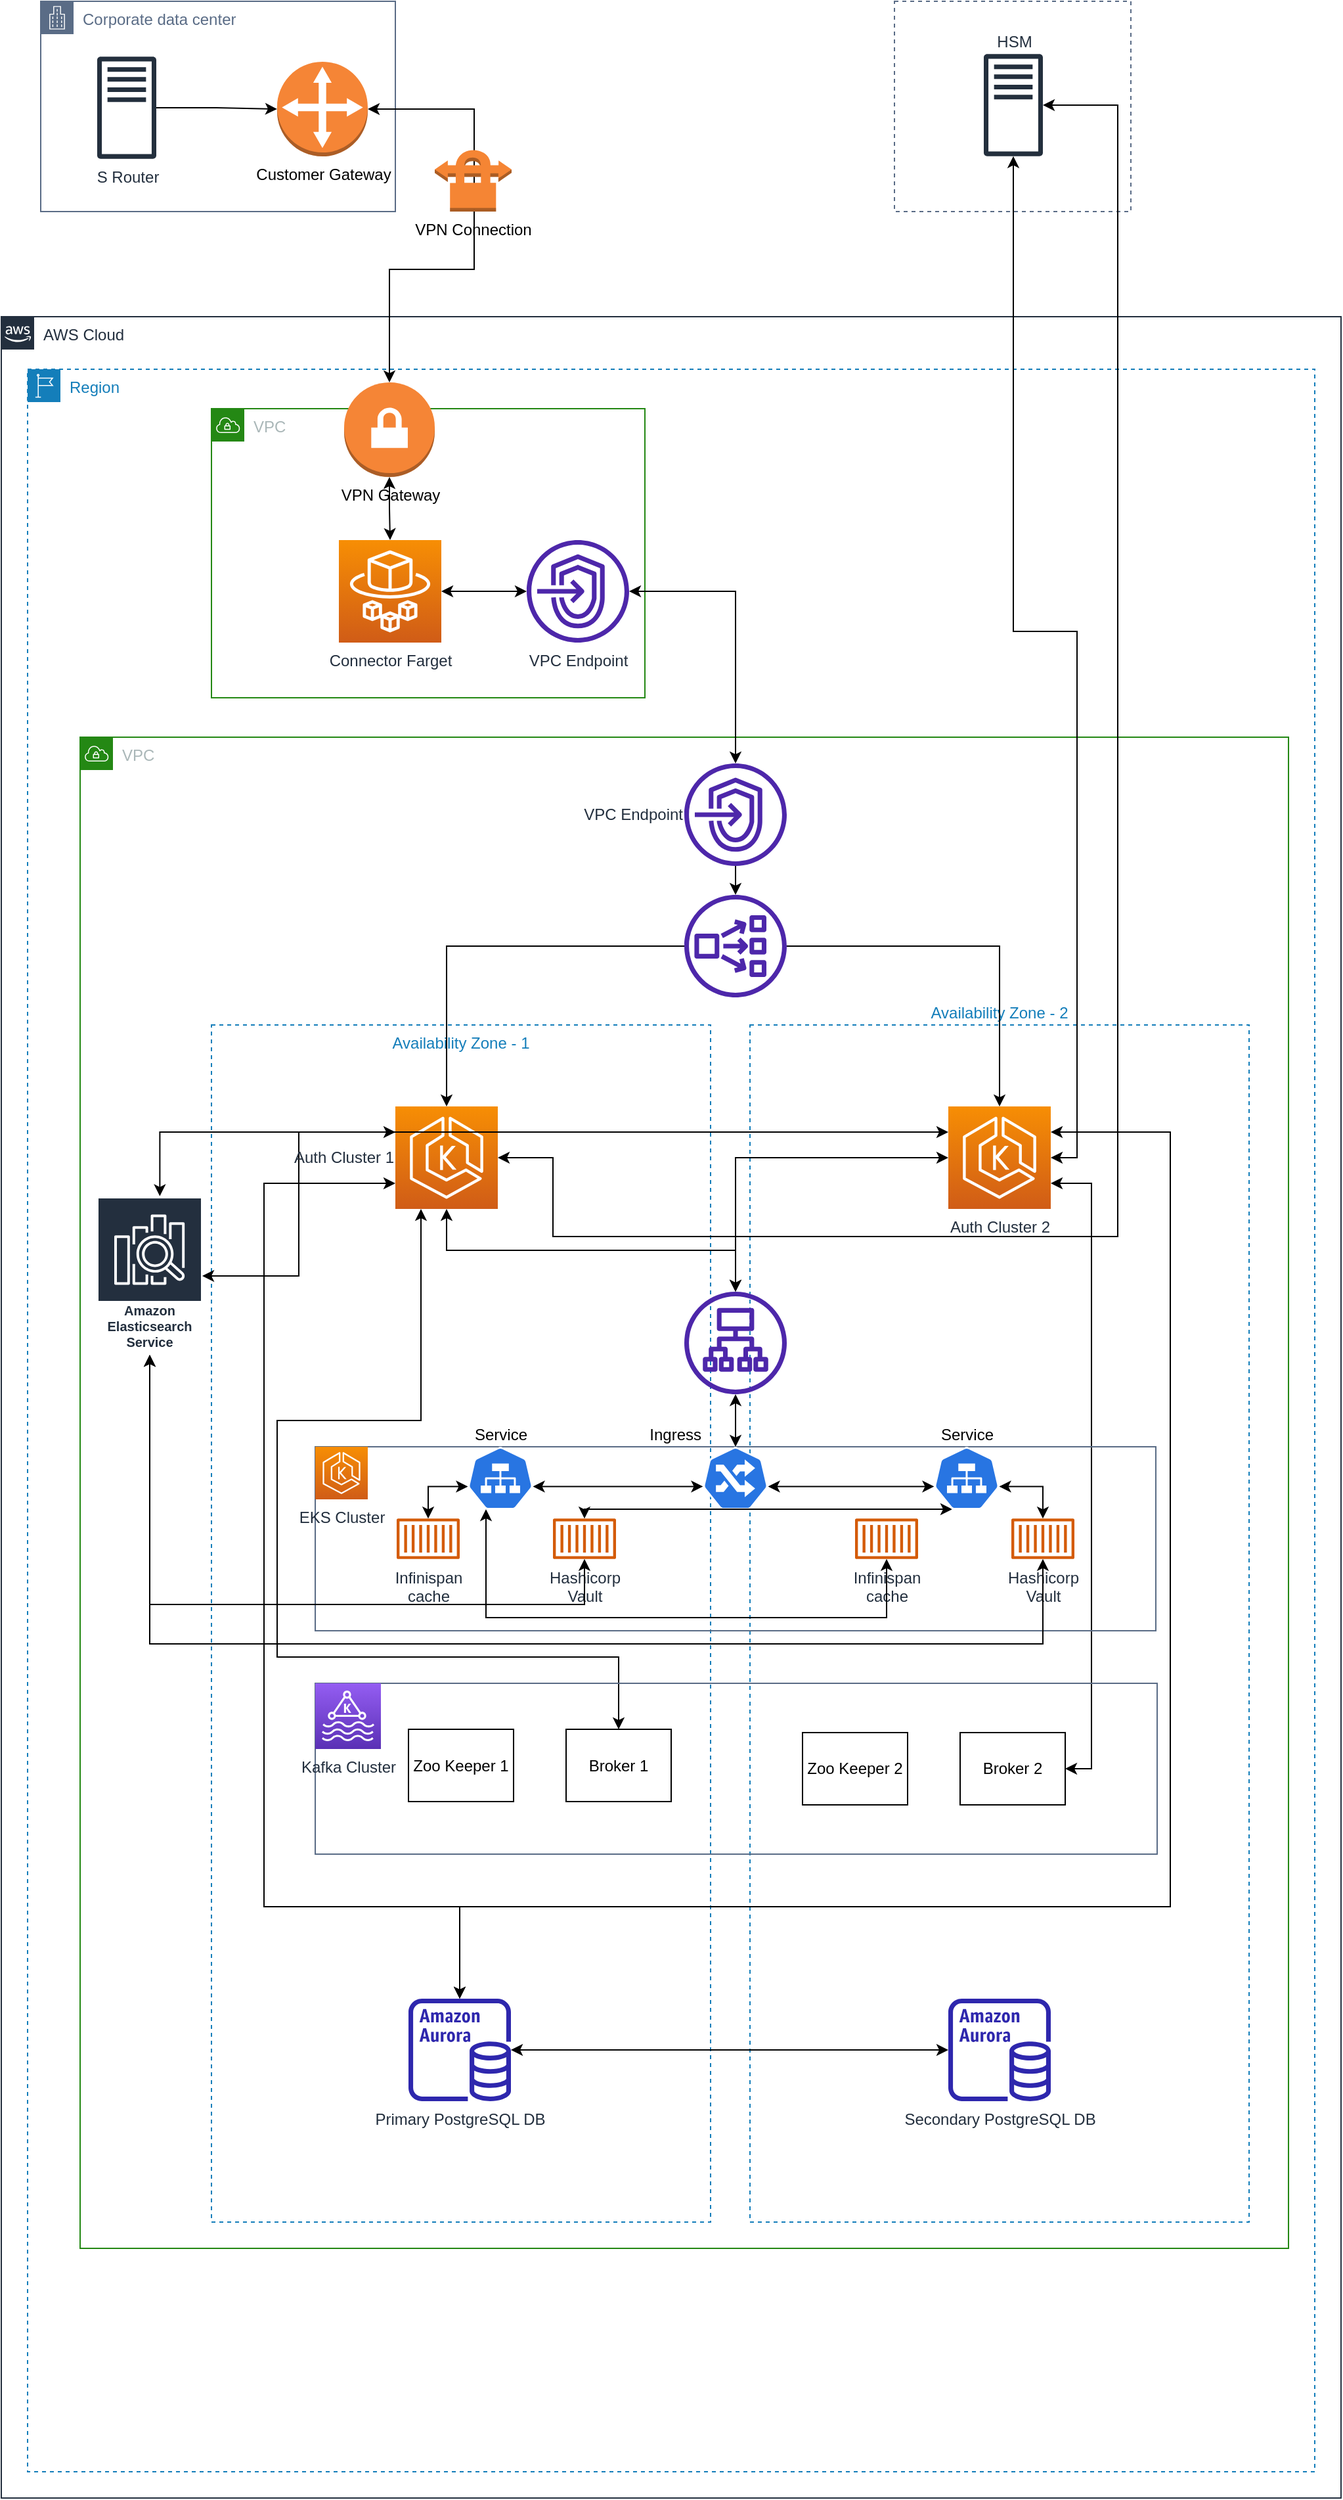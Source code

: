 <mxfile version="17.5.0" type="github">
  <diagram id="ZLm3gOEqDaADDMG7zsBQ" name="Page-1">
    <mxGraphModel dx="1093" dy="609" grid="1" gridSize="10" guides="1" tooltips="1" connect="1" arrows="1" fold="1" page="1" pageScale="1" pageWidth="850" pageHeight="1100" math="0" shadow="0">
      <root>
        <mxCell id="0" />
        <mxCell id="1" parent="0" />
        <mxCell id="sWBqQdJsFsiWwsDBz4wd-2" value="AWS Cloud" style="points=[[0,0],[0.25,0],[0.5,0],[0.75,0],[1,0],[1,0.25],[1,0.5],[1,0.75],[1,1],[0.75,1],[0.5,1],[0.25,1],[0,1],[0,0.75],[0,0.5],[0,0.25]];outlineConnect=0;gradientColor=none;html=1;whiteSpace=wrap;fontSize=12;fontStyle=0;container=1;pointerEvents=0;collapsible=0;recursiveResize=0;shape=mxgraph.aws4.group;grIcon=mxgraph.aws4.group_aws_cloud_alt;strokeColor=#232F3E;fillColor=none;verticalAlign=top;align=left;spacingLeft=30;fontColor=#232F3E;dashed=0;" parent="1" vertex="1">
          <mxGeometry x="20" y="280" width="1020" height="1660" as="geometry" />
        </mxCell>
        <mxCell id="sWBqQdJsFsiWwsDBz4wd-3" value="Region" style="points=[[0,0],[0.25,0],[0.5,0],[0.75,0],[1,0],[1,0.25],[1,0.5],[1,0.75],[1,1],[0.75,1],[0.5,1],[0.25,1],[0,1],[0,0.75],[0,0.5],[0,0.25]];outlineConnect=0;gradientColor=none;html=1;whiteSpace=wrap;fontSize=12;fontStyle=0;container=1;pointerEvents=0;collapsible=0;recursiveResize=0;shape=mxgraph.aws4.group;grIcon=mxgraph.aws4.group_region;strokeColor=#147EBA;fillColor=none;verticalAlign=top;align=left;spacingLeft=30;fontColor=#147EBA;dashed=1;" parent="sWBqQdJsFsiWwsDBz4wd-2" vertex="1">
          <mxGeometry x="20" y="40" width="980" height="1600" as="geometry" />
        </mxCell>
        <mxCell id="sWBqQdJsFsiWwsDBz4wd-5" value="VPC" style="points=[[0,0],[0.25,0],[0.5,0],[0.75,0],[1,0],[1,0.25],[1,0.5],[1,0.75],[1,1],[0.75,1],[0.5,1],[0.25,1],[0,1],[0,0.75],[0,0.5],[0,0.25]];outlineConnect=0;gradientColor=none;html=1;whiteSpace=wrap;fontSize=12;fontStyle=0;container=1;pointerEvents=0;collapsible=0;recursiveResize=0;shape=mxgraph.aws4.group;grIcon=mxgraph.aws4.group_vpc;strokeColor=#248814;fillColor=none;verticalAlign=top;align=left;spacingLeft=30;fontColor=#AAB7B8;dashed=0;" parent="sWBqQdJsFsiWwsDBz4wd-3" vertex="1">
          <mxGeometry x="140" y="30" width="330" height="220" as="geometry" />
        </mxCell>
        <mxCell id="sWBqQdJsFsiWwsDBz4wd-17" style="edgeStyle=orthogonalEdgeStyle;rounded=0;orthogonalLoop=1;jettySize=auto;html=1;startArrow=classic;startFill=1;" parent="sWBqQdJsFsiWwsDBz4wd-5" source="sWBqQdJsFsiWwsDBz4wd-14" target="sWBqQdJsFsiWwsDBz4wd-16" edge="1">
          <mxGeometry relative="1" as="geometry" />
        </mxCell>
        <mxCell id="sWBqQdJsFsiWwsDBz4wd-14" value="Connector Farget" style="sketch=0;points=[[0,0,0],[0.25,0,0],[0.5,0,0],[0.75,0,0],[1,0,0],[0,1,0],[0.25,1,0],[0.5,1,0],[0.75,1,0],[1,1,0],[0,0.25,0],[0,0.5,0],[0,0.75,0],[1,0.25,0],[1,0.5,0],[1,0.75,0]];outlineConnect=0;fontColor=#232F3E;gradientColor=#F78E04;gradientDirection=north;fillColor=#D05C17;strokeColor=#ffffff;dashed=0;verticalLabelPosition=bottom;verticalAlign=top;align=center;html=1;fontSize=12;fontStyle=0;aspect=fixed;shape=mxgraph.aws4.resourceIcon;resIcon=mxgraph.aws4.fargate;" parent="sWBqQdJsFsiWwsDBz4wd-5" vertex="1">
          <mxGeometry x="97" y="100" width="78" height="78" as="geometry" />
        </mxCell>
        <mxCell id="sWBqQdJsFsiWwsDBz4wd-16" value="VPC Endpoint" style="sketch=0;outlineConnect=0;fontColor=#232F3E;gradientColor=none;fillColor=#4D27AA;strokeColor=none;dashed=0;verticalLabelPosition=bottom;verticalAlign=top;align=center;html=1;fontSize=12;fontStyle=0;aspect=fixed;pointerEvents=1;shape=mxgraph.aws4.endpoints;" parent="sWBqQdJsFsiWwsDBz4wd-5" vertex="1">
          <mxGeometry x="240" y="100" width="78" height="78" as="geometry" />
        </mxCell>
        <mxCell id="sWBqQdJsFsiWwsDBz4wd-15" style="edgeStyle=orthogonalEdgeStyle;rounded=0;orthogonalLoop=1;jettySize=auto;html=1;startArrow=classic;startFill=1;" parent="sWBqQdJsFsiWwsDBz4wd-3" source="sWBqQdJsFsiWwsDBz4wd-10" target="sWBqQdJsFsiWwsDBz4wd-14" edge="1">
          <mxGeometry relative="1" as="geometry" />
        </mxCell>
        <mxCell id="sWBqQdJsFsiWwsDBz4wd-10" value="VPN Gateway" style="outlineConnect=0;dashed=0;verticalLabelPosition=bottom;verticalAlign=top;align=center;html=1;shape=mxgraph.aws3.vpn_gateway;fillColor=#F58536;gradientColor=none;" parent="sWBqQdJsFsiWwsDBz4wd-3" vertex="1">
          <mxGeometry x="241" y="10" width="69" height="72" as="geometry" />
        </mxCell>
        <mxCell id="sWBqQdJsFsiWwsDBz4wd-18" value="VPC" style="points=[[0,0],[0.25,0],[0.5,0],[0.75,0],[1,0],[1,0.25],[1,0.5],[1,0.75],[1,1],[0.75,1],[0.5,1],[0.25,1],[0,1],[0,0.75],[0,0.5],[0,0.25]];outlineConnect=0;gradientColor=none;html=1;whiteSpace=wrap;fontSize=12;fontStyle=0;container=1;pointerEvents=0;collapsible=0;recursiveResize=0;shape=mxgraph.aws4.group;grIcon=mxgraph.aws4.group_vpc;strokeColor=#248814;fillColor=none;verticalAlign=top;align=left;spacingLeft=30;fontColor=#AAB7B8;dashed=0;" parent="sWBqQdJsFsiWwsDBz4wd-3" vertex="1">
          <mxGeometry x="40" y="280" width="920" height="1150" as="geometry" />
        </mxCell>
        <mxCell id="WpvP-rq0O9A4-NwhxeJN-3" style="edgeStyle=orthogonalEdgeStyle;rounded=0;orthogonalLoop=1;jettySize=auto;html=1;" edge="1" parent="sWBqQdJsFsiWwsDBz4wd-18" source="sWBqQdJsFsiWwsDBz4wd-19" target="WpvP-rq0O9A4-NwhxeJN-2">
          <mxGeometry relative="1" as="geometry" />
        </mxCell>
        <mxCell id="sWBqQdJsFsiWwsDBz4wd-19" value="VPC Endpoint" style="sketch=0;outlineConnect=0;fontColor=#232F3E;gradientColor=none;fillColor=#4D27AA;strokeColor=none;dashed=0;verticalLabelPosition=middle;verticalAlign=middle;align=right;html=1;fontSize=12;fontStyle=0;aspect=fixed;pointerEvents=1;shape=mxgraph.aws4.endpoints;labelPosition=left;" parent="sWBqQdJsFsiWwsDBz4wd-18" vertex="1">
          <mxGeometry x="460" y="20" width="78" height="78" as="geometry" />
        </mxCell>
        <mxCell id="sWBqQdJsFsiWwsDBz4wd-21" value="Availability Zone - 1" style="fillColor=none;strokeColor=#147EBA;dashed=1;verticalAlign=top;fontStyle=0;fontColor=#147EBA;" parent="sWBqQdJsFsiWwsDBz4wd-18" vertex="1">
          <mxGeometry x="100" y="219" width="380" height="911" as="geometry" />
        </mxCell>
        <mxCell id="WpvP-rq0O9A4-NwhxeJN-25" style="edgeStyle=orthogonalEdgeStyle;rounded=0;orthogonalLoop=1;jettySize=auto;html=1;exitX=0.5;exitY=1;exitDx=0;exitDy=0;exitPerimeter=0;startArrow=classic;startFill=1;" edge="1" parent="sWBqQdJsFsiWwsDBz4wd-18" source="sWBqQdJsFsiWwsDBz4wd-22" target="WpvP-rq0O9A4-NwhxeJN-20">
          <mxGeometry relative="1" as="geometry" />
        </mxCell>
        <mxCell id="WpvP-rq0O9A4-NwhxeJN-42" style="edgeStyle=orthogonalEdgeStyle;rounded=0;orthogonalLoop=1;jettySize=auto;html=1;exitX=0.25;exitY=1;exitDx=0;exitDy=0;exitPerimeter=0;entryX=0.5;entryY=0;entryDx=0;entryDy=0;startArrow=classic;startFill=1;" edge="1" parent="sWBqQdJsFsiWwsDBz4wd-18" source="sWBqQdJsFsiWwsDBz4wd-22" target="WpvP-rq0O9A4-NwhxeJN-39">
          <mxGeometry relative="1" as="geometry">
            <Array as="points">
              <mxPoint x="260" y="520" />
              <mxPoint x="150" y="520" />
              <mxPoint x="150" y="700" />
              <mxPoint x="410" y="700" />
            </Array>
          </mxGeometry>
        </mxCell>
        <mxCell id="WpvP-rq0O9A4-NwhxeJN-47" style="edgeStyle=orthogonalEdgeStyle;rounded=0;orthogonalLoop=1;jettySize=auto;html=1;exitX=0;exitY=0.75;exitDx=0;exitDy=0;exitPerimeter=0;startArrow=classic;startFill=1;" edge="1" parent="sWBqQdJsFsiWwsDBz4wd-18" source="sWBqQdJsFsiWwsDBz4wd-22" target="WpvP-rq0O9A4-NwhxeJN-44">
          <mxGeometry relative="1" as="geometry">
            <Array as="points">
              <mxPoint x="140" y="340" />
              <mxPoint x="140" y="890" />
              <mxPoint x="289" y="890" />
            </Array>
          </mxGeometry>
        </mxCell>
        <mxCell id="WpvP-rq0O9A4-NwhxeJN-50" style="edgeStyle=orthogonalEdgeStyle;rounded=0;orthogonalLoop=1;jettySize=auto;html=1;exitX=0;exitY=0.25;exitDx=0;exitDy=0;exitPerimeter=0;startArrow=classic;startFill=1;" edge="1" parent="sWBqQdJsFsiWwsDBz4wd-18" source="sWBqQdJsFsiWwsDBz4wd-22" target="WpvP-rq0O9A4-NwhxeJN-4">
          <mxGeometry relative="1" as="geometry" />
        </mxCell>
        <mxCell id="sWBqQdJsFsiWwsDBz4wd-22" value="Auth Cluster 1" style="sketch=0;points=[[0,0,0],[0.25,0,0],[0.5,0,0],[0.75,0,0],[1,0,0],[0,1,0],[0.25,1,0],[0.5,1,0],[0.75,1,0],[1,1,0],[0,0.25,0],[0,0.5,0],[0,0.75,0],[1,0.25,0],[1,0.5,0],[1,0.75,0]];outlineConnect=0;fontColor=#232F3E;gradientColor=#F78E04;gradientDirection=north;fillColor=#D05C17;strokeColor=#ffffff;dashed=0;verticalLabelPosition=middle;verticalAlign=middle;align=right;html=1;fontSize=12;fontStyle=0;aspect=fixed;shape=mxgraph.aws4.resourceIcon;resIcon=mxgraph.aws4.eks;labelPosition=left;" parent="sWBqQdJsFsiWwsDBz4wd-18" vertex="1">
          <mxGeometry x="240" y="281" width="78" height="78" as="geometry" />
        </mxCell>
        <mxCell id="WpvP-rq0O9A4-NwhxeJN-1" value="Availability Zone - 2" style="fillColor=none;strokeColor=#147EBA;dashed=1;verticalAlign=bottom;fontStyle=0;fontColor=#147EBA;labelPosition=center;verticalLabelPosition=top;align=center;" vertex="1" parent="sWBqQdJsFsiWwsDBz4wd-18">
          <mxGeometry x="510" y="219" width="380" height="911" as="geometry" />
        </mxCell>
        <mxCell id="WpvP-rq0O9A4-NwhxeJN-6" style="edgeStyle=orthogonalEdgeStyle;rounded=0;orthogonalLoop=1;jettySize=auto;html=1;entryX=0.5;entryY=0;entryDx=0;entryDy=0;entryPerimeter=0;" edge="1" parent="sWBqQdJsFsiWwsDBz4wd-18" source="WpvP-rq0O9A4-NwhxeJN-2" target="sWBqQdJsFsiWwsDBz4wd-22">
          <mxGeometry relative="1" as="geometry" />
        </mxCell>
        <mxCell id="WpvP-rq0O9A4-NwhxeJN-7" style="edgeStyle=orthogonalEdgeStyle;rounded=0;orthogonalLoop=1;jettySize=auto;html=1;" edge="1" parent="sWBqQdJsFsiWwsDBz4wd-18" source="WpvP-rq0O9A4-NwhxeJN-2" target="WpvP-rq0O9A4-NwhxeJN-5">
          <mxGeometry relative="1" as="geometry" />
        </mxCell>
        <mxCell id="WpvP-rq0O9A4-NwhxeJN-2" value="" style="sketch=0;outlineConnect=0;fontColor=#232F3E;gradientColor=none;fillColor=#4D27AA;strokeColor=none;dashed=0;verticalLabelPosition=bottom;verticalAlign=top;align=center;html=1;fontSize=12;fontStyle=0;aspect=fixed;pointerEvents=1;shape=mxgraph.aws4.network_load_balancer;" vertex="1" parent="sWBqQdJsFsiWwsDBz4wd-18">
          <mxGeometry x="460" y="120" width="78" height="78" as="geometry" />
        </mxCell>
        <mxCell id="WpvP-rq0O9A4-NwhxeJN-4" value="Amazon Elasticsearch Service" style="sketch=0;outlineConnect=0;fontColor=#232F3E;gradientColor=none;strokeColor=#ffffff;fillColor=#232F3E;dashed=0;verticalLabelPosition=middle;verticalAlign=bottom;align=center;html=1;whiteSpace=wrap;fontSize=10;fontStyle=1;spacing=3;shape=mxgraph.aws4.productIcon;prIcon=mxgraph.aws4.elasticsearch_service;" vertex="1" parent="sWBqQdJsFsiWwsDBz4wd-18">
          <mxGeometry x="13" y="350" width="80" height="120" as="geometry" />
        </mxCell>
        <mxCell id="WpvP-rq0O9A4-NwhxeJN-26" style="edgeStyle=orthogonalEdgeStyle;rounded=0;orthogonalLoop=1;jettySize=auto;html=1;startArrow=classic;startFill=1;" edge="1" parent="sWBqQdJsFsiWwsDBz4wd-18" source="WpvP-rq0O9A4-NwhxeJN-5" target="WpvP-rq0O9A4-NwhxeJN-20">
          <mxGeometry relative="1" as="geometry" />
        </mxCell>
        <mxCell id="WpvP-rq0O9A4-NwhxeJN-43" style="edgeStyle=orthogonalEdgeStyle;rounded=0;orthogonalLoop=1;jettySize=auto;html=1;exitX=1;exitY=0.75;exitDx=0;exitDy=0;exitPerimeter=0;entryX=1;entryY=0.5;entryDx=0;entryDy=0;startArrow=classic;startFill=1;" edge="1" parent="sWBqQdJsFsiWwsDBz4wd-18" source="WpvP-rq0O9A4-NwhxeJN-5" target="WpvP-rq0O9A4-NwhxeJN-41">
          <mxGeometry relative="1" as="geometry" />
        </mxCell>
        <mxCell id="WpvP-rq0O9A4-NwhxeJN-49" style="edgeStyle=orthogonalEdgeStyle;rounded=0;orthogonalLoop=1;jettySize=auto;html=1;exitX=1;exitY=0.25;exitDx=0;exitDy=0;exitPerimeter=0;startArrow=classic;startFill=1;" edge="1" parent="sWBqQdJsFsiWwsDBz4wd-18" source="WpvP-rq0O9A4-NwhxeJN-5" target="WpvP-rq0O9A4-NwhxeJN-44">
          <mxGeometry relative="1" as="geometry">
            <Array as="points">
              <mxPoint x="830" y="301" />
              <mxPoint x="830" y="890" />
              <mxPoint x="289" y="890" />
            </Array>
          </mxGeometry>
        </mxCell>
        <mxCell id="WpvP-rq0O9A4-NwhxeJN-51" style="edgeStyle=orthogonalEdgeStyle;rounded=0;orthogonalLoop=1;jettySize=auto;html=1;exitX=0;exitY=0.25;exitDx=0;exitDy=0;exitPerimeter=0;entryX=0.596;entryY=-0.006;entryDx=0;entryDy=0;entryPerimeter=0;startArrow=classic;startFill=1;" edge="1" parent="sWBqQdJsFsiWwsDBz4wd-18" source="WpvP-rq0O9A4-NwhxeJN-5" target="WpvP-rq0O9A4-NwhxeJN-4">
          <mxGeometry relative="1" as="geometry">
            <Array as="points">
              <mxPoint x="61" y="300" />
            </Array>
          </mxGeometry>
        </mxCell>
        <mxCell id="WpvP-rq0O9A4-NwhxeJN-5" value="Auth Cluster 2" style="sketch=0;points=[[0,0,0],[0.25,0,0],[0.5,0,0],[0.75,0,0],[1,0,0],[0,1,0],[0.25,1,0],[0.5,1,0],[0.75,1,0],[1,1,0],[0,0.25,0],[0,0.5,0],[0,0.75,0],[1,0.25,0],[1,0.5,0],[1,0.75,0]];outlineConnect=0;fontColor=#232F3E;gradientColor=#F78E04;gradientDirection=north;fillColor=#D05C17;strokeColor=#ffffff;dashed=0;verticalLabelPosition=bottom;verticalAlign=top;align=center;html=1;fontSize=12;fontStyle=0;aspect=fixed;shape=mxgraph.aws4.resourceIcon;resIcon=mxgraph.aws4.eks;labelPosition=center;" vertex="1" parent="sWBqQdJsFsiWwsDBz4wd-18">
          <mxGeometry x="661" y="281" width="78" height="78" as="geometry" />
        </mxCell>
        <mxCell id="WpvP-rq0O9A4-NwhxeJN-18" value="" style="group;labelPosition=center;verticalLabelPosition=top;align=center;verticalAlign=bottom;" vertex="1" connectable="0" parent="sWBqQdJsFsiWwsDBz4wd-18">
          <mxGeometry x="179" y="540" width="640" height="140" as="geometry" />
        </mxCell>
        <mxCell id="WpvP-rq0O9A4-NwhxeJN-13" value="" style="fillColor=none;strokeColor=#5A6C86;verticalAlign=top;fontStyle=0;fontColor=#5A6C86;" vertex="1" parent="WpvP-rq0O9A4-NwhxeJN-18">
          <mxGeometry width="640" height="140" as="geometry" />
        </mxCell>
        <mxCell id="WpvP-rq0O9A4-NwhxeJN-14" value="Infinispan&lt;br&gt;cache" style="sketch=0;outlineConnect=0;fontColor=#232F3E;gradientColor=none;fillColor=#D45B07;strokeColor=none;dashed=0;verticalLabelPosition=bottom;verticalAlign=top;align=center;html=1;fontSize=12;fontStyle=0;aspect=fixed;pointerEvents=1;shape=mxgraph.aws4.container_1;" vertex="1" parent="WpvP-rq0O9A4-NwhxeJN-18">
          <mxGeometry x="62" y="54.5" width="48" height="31" as="geometry" />
        </mxCell>
        <mxCell id="WpvP-rq0O9A4-NwhxeJN-15" value="Hashicorp&lt;br&gt;Vault" style="sketch=0;outlineConnect=0;fontColor=#232F3E;gradientColor=none;fillColor=#D45B07;strokeColor=none;dashed=0;verticalLabelPosition=bottom;verticalAlign=top;align=center;html=1;fontSize=12;fontStyle=0;aspect=fixed;pointerEvents=1;shape=mxgraph.aws4.container_1;" vertex="1" parent="WpvP-rq0O9A4-NwhxeJN-18">
          <mxGeometry x="181" y="54.5" width="48" height="31" as="geometry" />
        </mxCell>
        <mxCell id="WpvP-rq0O9A4-NwhxeJN-16" value="Infinispan&lt;br&gt;cache" style="sketch=0;outlineConnect=0;fontColor=#232F3E;gradientColor=none;fillColor=#D45B07;strokeColor=none;dashed=0;verticalLabelPosition=bottom;verticalAlign=top;align=center;html=1;fontSize=12;fontStyle=0;aspect=fixed;pointerEvents=1;shape=mxgraph.aws4.container_1;" vertex="1" parent="WpvP-rq0O9A4-NwhxeJN-18">
          <mxGeometry x="411" y="54.5" width="48" height="31" as="geometry" />
        </mxCell>
        <mxCell id="WpvP-rq0O9A4-NwhxeJN-17" value="Hashicorp&lt;br&gt;Vault" style="sketch=0;outlineConnect=0;fontColor=#232F3E;gradientColor=none;fillColor=#D45B07;strokeColor=none;dashed=0;verticalLabelPosition=bottom;verticalAlign=top;align=center;html=1;fontSize=12;fontStyle=0;aspect=fixed;pointerEvents=1;shape=mxgraph.aws4.container_1;" vertex="1" parent="WpvP-rq0O9A4-NwhxeJN-18">
          <mxGeometry x="530" y="54.5" width="48" height="31" as="geometry" />
        </mxCell>
        <mxCell id="WpvP-rq0O9A4-NwhxeJN-19" value="EKS Cluster" style="sketch=0;points=[[0,0,0],[0.25,0,0],[0.5,0,0],[0.75,0,0],[1,0,0],[0,1,0],[0.25,1,0],[0.5,1,0],[0.75,1,0],[1,1,0],[0,0.25,0],[0,0.5,0],[0,0.75,0],[1,0.25,0],[1,0.5,0],[1,0.75,0]];outlineConnect=0;fontColor=#232F3E;gradientColor=#F78E04;gradientDirection=north;fillColor=#D05C17;strokeColor=#ffffff;dashed=0;verticalLabelPosition=bottom;verticalAlign=top;align=center;html=1;fontSize=12;fontStyle=0;aspect=fixed;shape=mxgraph.aws4.resourceIcon;resIcon=mxgraph.aws4.eks;" vertex="1" parent="WpvP-rq0O9A4-NwhxeJN-18">
          <mxGeometry width="40" height="40" as="geometry" />
        </mxCell>
        <mxCell id="WpvP-rq0O9A4-NwhxeJN-27" style="edgeStyle=orthogonalEdgeStyle;rounded=0;orthogonalLoop=1;jettySize=auto;html=1;exitX=0.005;exitY=0.63;exitDx=0;exitDy=0;exitPerimeter=0;entryX=0.995;entryY=0.63;entryDx=0;entryDy=0;entryPerimeter=0;startArrow=classic;startFill=1;" edge="1" parent="WpvP-rq0O9A4-NwhxeJN-18" source="WpvP-rq0O9A4-NwhxeJN-21" target="WpvP-rq0O9A4-NwhxeJN-22">
          <mxGeometry relative="1" as="geometry" />
        </mxCell>
        <mxCell id="WpvP-rq0O9A4-NwhxeJN-29" style="edgeStyle=orthogonalEdgeStyle;rounded=0;orthogonalLoop=1;jettySize=auto;html=1;exitX=0.995;exitY=0.63;exitDx=0;exitDy=0;exitPerimeter=0;entryX=0.005;entryY=0.63;entryDx=0;entryDy=0;entryPerimeter=0;startArrow=classic;startFill=1;" edge="1" parent="WpvP-rq0O9A4-NwhxeJN-18" source="WpvP-rq0O9A4-NwhxeJN-21" target="WpvP-rq0O9A4-NwhxeJN-23">
          <mxGeometry relative="1" as="geometry" />
        </mxCell>
        <mxCell id="WpvP-rq0O9A4-NwhxeJN-21" value="Ingress" style="sketch=0;html=1;dashed=0;whitespace=wrap;fillColor=#2875E2;strokeColor=#ffffff;points=[[0.005,0.63,0],[0.1,0.2,0],[0.9,0.2,0],[0.5,0,0],[0.995,0.63,0],[0.72,0.99,0],[0.5,1,0],[0.28,0.99,0]];shape=mxgraph.kubernetes.icon;prIcon=ing;labelPosition=left;verticalLabelPosition=top;align=right;verticalAlign=bottom;" vertex="1" parent="WpvP-rq0O9A4-NwhxeJN-18">
          <mxGeometry x="295" width="50" height="48" as="geometry" />
        </mxCell>
        <mxCell id="WpvP-rq0O9A4-NwhxeJN-30" style="edgeStyle=orthogonalEdgeStyle;rounded=0;orthogonalLoop=1;jettySize=auto;html=1;exitX=0.005;exitY=0.63;exitDx=0;exitDy=0;exitPerimeter=0;startArrow=classic;startFill=1;" edge="1" parent="WpvP-rq0O9A4-NwhxeJN-18" source="WpvP-rq0O9A4-NwhxeJN-22" target="WpvP-rq0O9A4-NwhxeJN-14">
          <mxGeometry relative="1" as="geometry" />
        </mxCell>
        <mxCell id="WpvP-rq0O9A4-NwhxeJN-31" style="edgeStyle=orthogonalEdgeStyle;rounded=0;orthogonalLoop=1;jettySize=auto;html=1;exitX=0.28;exitY=0.99;exitDx=0;exitDy=0;exitPerimeter=0;startArrow=classic;startFill=1;" edge="1" parent="WpvP-rq0O9A4-NwhxeJN-18" source="WpvP-rq0O9A4-NwhxeJN-22" target="WpvP-rq0O9A4-NwhxeJN-16">
          <mxGeometry relative="1" as="geometry">
            <Array as="points">
              <mxPoint x="130" y="130" />
              <mxPoint x="435" y="130" />
            </Array>
          </mxGeometry>
        </mxCell>
        <mxCell id="WpvP-rq0O9A4-NwhxeJN-22" value="Service" style="sketch=0;html=1;dashed=0;whitespace=wrap;fillColor=#2875E2;strokeColor=#ffffff;points=[[0.005,0.63,0],[0.1,0.2,0],[0.9,0.2,0],[0.5,0,0],[0.995,0.63,0],[0.72,0.99,0],[0.5,1,0],[0.28,0.99,0]];shape=mxgraph.kubernetes.icon;prIcon=svc;labelPosition=center;verticalLabelPosition=top;align=center;verticalAlign=bottom;" vertex="1" parent="WpvP-rq0O9A4-NwhxeJN-18">
          <mxGeometry x="116" width="50" height="48" as="geometry" />
        </mxCell>
        <mxCell id="WpvP-rq0O9A4-NwhxeJN-32" style="edgeStyle=orthogonalEdgeStyle;rounded=0;orthogonalLoop=1;jettySize=auto;html=1;exitX=0.995;exitY=0.63;exitDx=0;exitDy=0;exitPerimeter=0;startArrow=classic;startFill=1;" edge="1" parent="WpvP-rq0O9A4-NwhxeJN-18" source="WpvP-rq0O9A4-NwhxeJN-23" target="WpvP-rq0O9A4-NwhxeJN-17">
          <mxGeometry relative="1" as="geometry" />
        </mxCell>
        <mxCell id="WpvP-rq0O9A4-NwhxeJN-33" style="edgeStyle=orthogonalEdgeStyle;rounded=0;orthogonalLoop=1;jettySize=auto;html=1;exitX=0.28;exitY=0.99;exitDx=0;exitDy=0;exitPerimeter=0;startArrow=classic;startFill=1;" edge="1" parent="WpvP-rq0O9A4-NwhxeJN-18" source="WpvP-rq0O9A4-NwhxeJN-23" target="WpvP-rq0O9A4-NwhxeJN-15">
          <mxGeometry relative="1" as="geometry">
            <Array as="points">
              <mxPoint x="205" y="48" />
            </Array>
          </mxGeometry>
        </mxCell>
        <mxCell id="WpvP-rq0O9A4-NwhxeJN-23" value="Service" style="sketch=0;html=1;dashed=0;whitespace=wrap;fillColor=#2875E2;strokeColor=#ffffff;points=[[0.005,0.63,0],[0.1,0.2,0],[0.9,0.2,0],[0.5,0,0],[0.995,0.63,0],[0.72,0.99,0],[0.5,1,0],[0.28,0.99,0]];shape=mxgraph.kubernetes.icon;prIcon=svc;labelPosition=center;verticalLabelPosition=top;align=center;verticalAlign=bottom;" vertex="1" parent="WpvP-rq0O9A4-NwhxeJN-18">
          <mxGeometry x="471" width="50" height="48" as="geometry" />
        </mxCell>
        <mxCell id="WpvP-rq0O9A4-NwhxeJN-24" style="edgeStyle=orthogonalEdgeStyle;rounded=0;orthogonalLoop=1;jettySize=auto;html=1;entryX=0.5;entryY=0;entryDx=0;entryDy=0;entryPerimeter=0;startArrow=classic;startFill=1;" edge="1" parent="sWBqQdJsFsiWwsDBz4wd-18" source="WpvP-rq0O9A4-NwhxeJN-20" target="WpvP-rq0O9A4-NwhxeJN-21">
          <mxGeometry relative="1" as="geometry" />
        </mxCell>
        <mxCell id="WpvP-rq0O9A4-NwhxeJN-20" value="" style="sketch=0;outlineConnect=0;fontColor=#232F3E;gradientColor=none;fillColor=#4D27AA;strokeColor=none;dashed=0;verticalLabelPosition=bottom;verticalAlign=top;align=center;html=1;fontSize=12;fontStyle=0;aspect=fixed;pointerEvents=1;shape=mxgraph.aws4.application_load_balancer;" vertex="1" parent="sWBqQdJsFsiWwsDBz4wd-18">
          <mxGeometry x="460" y="422" width="78" height="78" as="geometry" />
        </mxCell>
        <mxCell id="WpvP-rq0O9A4-NwhxeJN-34" value="" style="fillColor=none;strokeColor=#5A6C86;verticalAlign=top;fontStyle=0;fontColor=#5A6C86;" vertex="1" parent="sWBqQdJsFsiWwsDBz4wd-18">
          <mxGeometry x="179" y="720" width="641" height="130" as="geometry" />
        </mxCell>
        <mxCell id="WpvP-rq0O9A4-NwhxeJN-35" value="Kafka Cluster" style="sketch=0;points=[[0,0,0],[0.25,0,0],[0.5,0,0],[0.75,0,0],[1,0,0],[0,1,0],[0.25,1,0],[0.5,1,0],[0.75,1,0],[1,1,0],[0,0.25,0],[0,0.5,0],[0,0.75,0],[1,0.25,0],[1,0.5,0],[1,0.75,0]];outlineConnect=0;fontColor=#232F3E;gradientColor=#945DF2;gradientDirection=north;fillColor=#5A30B5;strokeColor=#ffffff;dashed=0;verticalLabelPosition=bottom;verticalAlign=top;align=center;html=1;fontSize=12;fontStyle=0;aspect=fixed;shape=mxgraph.aws4.resourceIcon;resIcon=mxgraph.aws4.managed_streaming_for_kafka;" vertex="1" parent="sWBqQdJsFsiWwsDBz4wd-18">
          <mxGeometry x="179" y="720" width="50" height="50" as="geometry" />
        </mxCell>
        <mxCell id="WpvP-rq0O9A4-NwhxeJN-38" value="Zoo Keeper 1" style="whiteSpace=wrap;html=1;" vertex="1" parent="sWBqQdJsFsiWwsDBz4wd-18">
          <mxGeometry x="250" y="755" width="80" height="55" as="geometry" />
        </mxCell>
        <mxCell id="WpvP-rq0O9A4-NwhxeJN-39" value="Broker 1" style="whiteSpace=wrap;html=1;" vertex="1" parent="sWBqQdJsFsiWwsDBz4wd-18">
          <mxGeometry x="370" y="755" width="80" height="55" as="geometry" />
        </mxCell>
        <mxCell id="WpvP-rq0O9A4-NwhxeJN-40" value="Zoo Keeper 2" style="whiteSpace=wrap;html=1;" vertex="1" parent="sWBqQdJsFsiWwsDBz4wd-18">
          <mxGeometry x="550" y="757.5" width="80" height="55" as="geometry" />
        </mxCell>
        <mxCell id="WpvP-rq0O9A4-NwhxeJN-41" value="Broker 2" style="whiteSpace=wrap;html=1;" vertex="1" parent="sWBqQdJsFsiWwsDBz4wd-18">
          <mxGeometry x="670" y="757.5" width="80" height="55" as="geometry" />
        </mxCell>
        <mxCell id="WpvP-rq0O9A4-NwhxeJN-46" style="edgeStyle=orthogonalEdgeStyle;rounded=0;orthogonalLoop=1;jettySize=auto;html=1;startArrow=classic;startFill=1;" edge="1" parent="sWBqQdJsFsiWwsDBz4wd-18" source="WpvP-rq0O9A4-NwhxeJN-44" target="WpvP-rq0O9A4-NwhxeJN-45">
          <mxGeometry relative="1" as="geometry" />
        </mxCell>
        <mxCell id="WpvP-rq0O9A4-NwhxeJN-44" value="Primary PostgreSQL DB" style="sketch=0;outlineConnect=0;fontColor=#232F3E;gradientColor=none;fillColor=#2E27AD;strokeColor=none;dashed=0;verticalLabelPosition=bottom;verticalAlign=top;align=center;html=1;fontSize=12;fontStyle=0;aspect=fixed;pointerEvents=1;shape=mxgraph.aws4.aurora_instance;" vertex="1" parent="sWBqQdJsFsiWwsDBz4wd-18">
          <mxGeometry x="250" y="960" width="78" height="78" as="geometry" />
        </mxCell>
        <mxCell id="WpvP-rq0O9A4-NwhxeJN-45" value="Secondary PostgreSQL DB" style="sketch=0;outlineConnect=0;fontColor=#232F3E;gradientColor=none;fillColor=#2E27AD;strokeColor=none;dashed=0;verticalLabelPosition=bottom;verticalAlign=top;align=center;html=1;fontSize=12;fontStyle=0;aspect=fixed;pointerEvents=1;shape=mxgraph.aws4.aurora_instance;" vertex="1" parent="sWBqQdJsFsiWwsDBz4wd-18">
          <mxGeometry x="661" y="960" width="78" height="78" as="geometry" />
        </mxCell>
        <mxCell id="WpvP-rq0O9A4-NwhxeJN-52" style="edgeStyle=orthogonalEdgeStyle;rounded=0;orthogonalLoop=1;jettySize=auto;html=1;startArrow=classic;startFill=1;" edge="1" parent="sWBqQdJsFsiWwsDBz4wd-18" source="WpvP-rq0O9A4-NwhxeJN-15" target="WpvP-rq0O9A4-NwhxeJN-4">
          <mxGeometry relative="1" as="geometry">
            <Array as="points">
              <mxPoint x="384" y="660" />
              <mxPoint x="53" y="660" />
            </Array>
          </mxGeometry>
        </mxCell>
        <mxCell id="WpvP-rq0O9A4-NwhxeJN-53" style="edgeStyle=orthogonalEdgeStyle;rounded=0;orthogonalLoop=1;jettySize=auto;html=1;startArrow=classic;startFill=1;" edge="1" parent="sWBqQdJsFsiWwsDBz4wd-18" source="WpvP-rq0O9A4-NwhxeJN-17" target="WpvP-rq0O9A4-NwhxeJN-4">
          <mxGeometry relative="1" as="geometry">
            <Array as="points">
              <mxPoint x="733" y="690" />
              <mxPoint x="53" y="690" />
            </Array>
          </mxGeometry>
        </mxCell>
        <mxCell id="sWBqQdJsFsiWwsDBz4wd-20" style="edgeStyle=orthogonalEdgeStyle;rounded=0;orthogonalLoop=1;jettySize=auto;html=1;startArrow=classic;startFill=1;" parent="sWBqQdJsFsiWwsDBz4wd-3" source="sWBqQdJsFsiWwsDBz4wd-16" target="sWBqQdJsFsiWwsDBz4wd-19" edge="1">
          <mxGeometry relative="1" as="geometry" />
        </mxCell>
        <mxCell id="sWBqQdJsFsiWwsDBz4wd-4" value="Corporate data center" style="points=[[0,0],[0.25,0],[0.5,0],[0.75,0],[1,0],[1,0.25],[1,0.5],[1,0.75],[1,1],[0.75,1],[0.5,1],[0.25,1],[0,1],[0,0.75],[0,0.5],[0,0.25]];outlineConnect=0;gradientColor=none;html=1;whiteSpace=wrap;fontSize=12;fontStyle=0;container=1;pointerEvents=0;collapsible=0;recursiveResize=0;shape=mxgraph.aws4.group;grIcon=mxgraph.aws4.group_corporate_data_center;strokeColor=#5A6C86;fillColor=none;verticalAlign=top;align=left;spacingLeft=30;fontColor=#5A6C86;dashed=0;" parent="1" vertex="1">
          <mxGeometry x="50" y="40" width="270" height="160" as="geometry" />
        </mxCell>
        <mxCell id="WpvP-rq0O9A4-NwhxeJN-10" style="edgeStyle=orthogonalEdgeStyle;rounded=0;orthogonalLoop=1;jettySize=auto;html=1;entryX=0;entryY=0.5;entryDx=0;entryDy=0;entryPerimeter=0;" edge="1" parent="sWBqQdJsFsiWwsDBz4wd-4" source="sWBqQdJsFsiWwsDBz4wd-7" target="sWBqQdJsFsiWwsDBz4wd-8">
          <mxGeometry relative="1" as="geometry" />
        </mxCell>
        <mxCell id="sWBqQdJsFsiWwsDBz4wd-7" value="S Router" style="sketch=0;outlineConnect=0;fontColor=#232F3E;gradientColor=none;fillColor=#232F3D;strokeColor=none;dashed=0;verticalLabelPosition=bottom;verticalAlign=top;align=center;html=1;fontSize=12;fontStyle=0;aspect=fixed;pointerEvents=1;shape=mxgraph.aws4.traditional_server;" parent="sWBqQdJsFsiWwsDBz4wd-4" vertex="1">
          <mxGeometry x="43" y="42" width="45" height="78" as="geometry" />
        </mxCell>
        <mxCell id="sWBqQdJsFsiWwsDBz4wd-8" value="Customer Gateway" style="outlineConnect=0;dashed=0;verticalLabelPosition=bottom;verticalAlign=top;align=center;html=1;shape=mxgraph.aws3.customer_gateway;fillColor=#F58536;gradientColor=none;" parent="sWBqQdJsFsiWwsDBz4wd-4" vertex="1">
          <mxGeometry x="180" y="46" width="69" height="72" as="geometry" />
        </mxCell>
        <mxCell id="sWBqQdJsFsiWwsDBz4wd-11" style="edgeStyle=orthogonalEdgeStyle;rounded=0;orthogonalLoop=1;jettySize=auto;html=1;exitX=1;exitY=0.5;exitDx=0;exitDy=0;exitPerimeter=0;entryX=0.5;entryY=0;entryDx=0;entryDy=0;entryPerimeter=0;startArrow=classic;startFill=1;" parent="1" source="sWBqQdJsFsiWwsDBz4wd-8" target="sWBqQdJsFsiWwsDBz4wd-10" edge="1">
          <mxGeometry relative="1" as="geometry">
            <Array as="points">
              <mxPoint x="380" y="122" />
              <mxPoint x="380" y="244" />
              <mxPoint x="316" y="244" />
            </Array>
          </mxGeometry>
        </mxCell>
        <mxCell id="sWBqQdJsFsiWwsDBz4wd-12" value="VPN Connection" style="outlineConnect=0;dashed=0;verticalLabelPosition=bottom;verticalAlign=top;align=center;html=1;shape=mxgraph.aws3.vpn_connection;fillColor=#F58534;gradientColor=none;" parent="1" vertex="1">
          <mxGeometry x="350" y="152" width="58.5" height="48" as="geometry" />
        </mxCell>
        <mxCell id="WpvP-rq0O9A4-NwhxeJN-8" value="" style="fillColor=none;strokeColor=#5A6C86;dashed=1;verticalAlign=top;fontStyle=0;fontColor=#5A6C86;" vertex="1" parent="1">
          <mxGeometry x="700" y="40" width="180" height="160" as="geometry" />
        </mxCell>
        <mxCell id="WpvP-rq0O9A4-NwhxeJN-9" value="HSM" style="sketch=0;outlineConnect=0;fontColor=#232F3E;gradientColor=none;fillColor=#232F3D;strokeColor=none;dashed=0;verticalLabelPosition=top;verticalAlign=bottom;align=center;html=1;fontSize=12;fontStyle=0;aspect=fixed;pointerEvents=1;shape=mxgraph.aws4.traditional_server;labelPosition=center;" vertex="1" parent="1">
          <mxGeometry x="768" y="80" width="45" height="78" as="geometry" />
        </mxCell>
        <mxCell id="WpvP-rq0O9A4-NwhxeJN-11" style="edgeStyle=orthogonalEdgeStyle;rounded=0;orthogonalLoop=1;jettySize=auto;html=1;exitX=1;exitY=0.5;exitDx=0;exitDy=0;exitPerimeter=0;startArrow=classic;startFill=1;" edge="1" parent="1" source="sWBqQdJsFsiWwsDBz4wd-22" target="WpvP-rq0O9A4-NwhxeJN-9">
          <mxGeometry relative="1" as="geometry">
            <Array as="points">
              <mxPoint x="440" y="920" />
              <mxPoint x="440" y="980" />
              <mxPoint x="870" y="980" />
              <mxPoint x="870" y="119" />
            </Array>
          </mxGeometry>
        </mxCell>
        <mxCell id="WpvP-rq0O9A4-NwhxeJN-12" style="edgeStyle=orthogonalEdgeStyle;rounded=0;orthogonalLoop=1;jettySize=auto;html=1;exitX=1;exitY=0.5;exitDx=0;exitDy=0;exitPerimeter=0;startArrow=classic;startFill=1;" edge="1" parent="1" source="WpvP-rq0O9A4-NwhxeJN-5" target="WpvP-rq0O9A4-NwhxeJN-9">
          <mxGeometry relative="1" as="geometry" />
        </mxCell>
      </root>
    </mxGraphModel>
  </diagram>
</mxfile>
